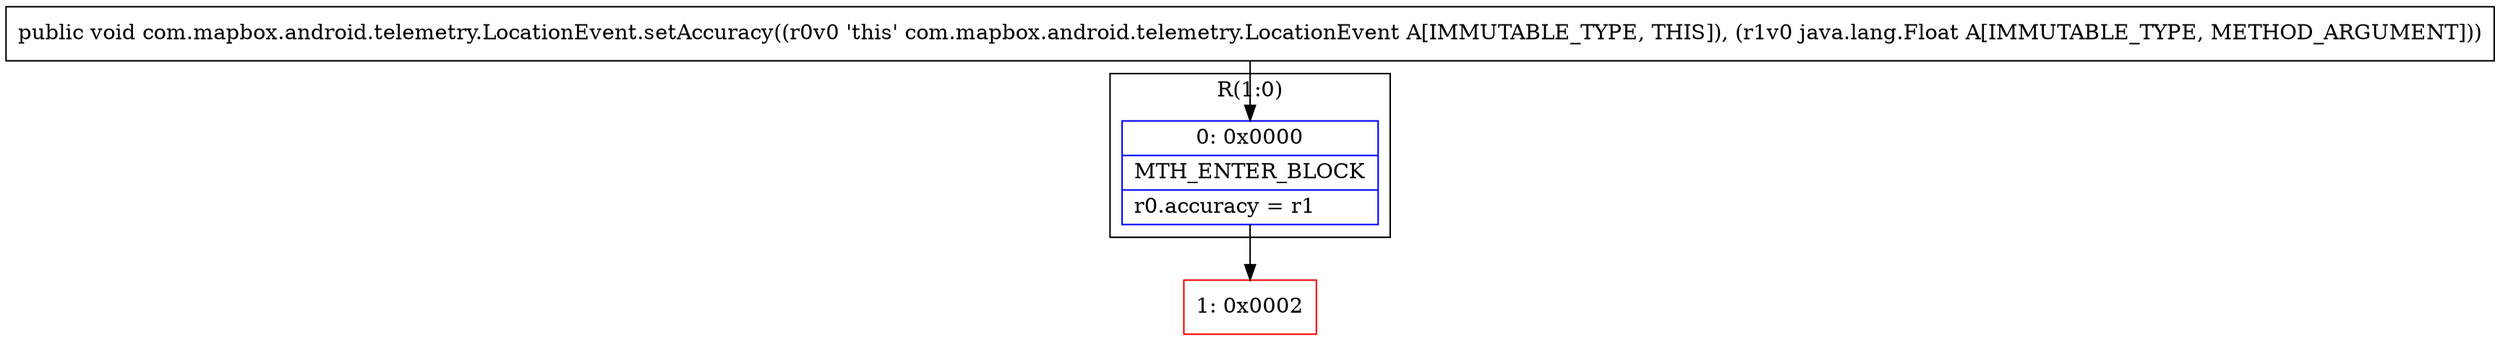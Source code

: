 digraph "CFG forcom.mapbox.android.telemetry.LocationEvent.setAccuracy(Ljava\/lang\/Float;)V" {
subgraph cluster_Region_1600971931 {
label = "R(1:0)";
node [shape=record,color=blue];
Node_0 [shape=record,label="{0\:\ 0x0000|MTH_ENTER_BLOCK\l|r0.accuracy = r1\l}"];
}
Node_1 [shape=record,color=red,label="{1\:\ 0x0002}"];
MethodNode[shape=record,label="{public void com.mapbox.android.telemetry.LocationEvent.setAccuracy((r0v0 'this' com.mapbox.android.telemetry.LocationEvent A[IMMUTABLE_TYPE, THIS]), (r1v0 java.lang.Float A[IMMUTABLE_TYPE, METHOD_ARGUMENT])) }"];
MethodNode -> Node_0;
Node_0 -> Node_1;
}

